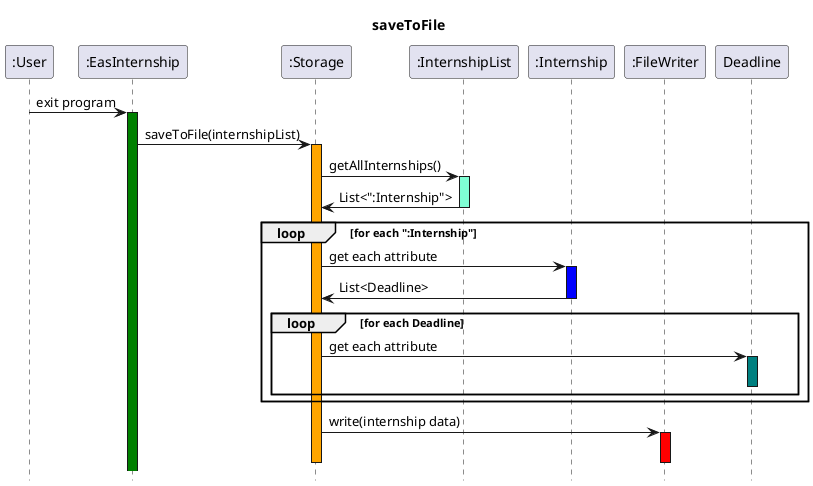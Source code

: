 @startuml
Title saveToFile
hide footbox
participant ":User"
participant ":EasInternship"
participant ":Storage"
participant ":InternshipList"
participant ":Internship"
participant ":FileWriter"

":User" -> ":EasInternship": exit program
activate ":EasInternship" #green
":EasInternship" -> ":Storage" : saveToFile(internshipList)
activate ":Storage" #orange
":Storage" -> ":InternshipList" : getAllInternships()
activate ":InternshipList" #aquamarine
":InternshipList" -> ":Storage" : List<":Internship">
deactivate ":InternshipList"

loop for each ":Internship"
":Storage"-> ":Internship" : get each attribute
activate ":Internship" #blue
":Internship" -> ":Storage" : List<Deadline>
deactivate ":Internship"
    loop for each Deadline
        ":Storage" -> Deadline : get each attribute
        activate Deadline  #teal
        deactivate Deadline
    end
end

":Storage" -> ":FileWriter" : write(internship data)
activate ":FileWriter" #red
deactivate ":FileWriter"
deactivate ":Storage"
@enduml
